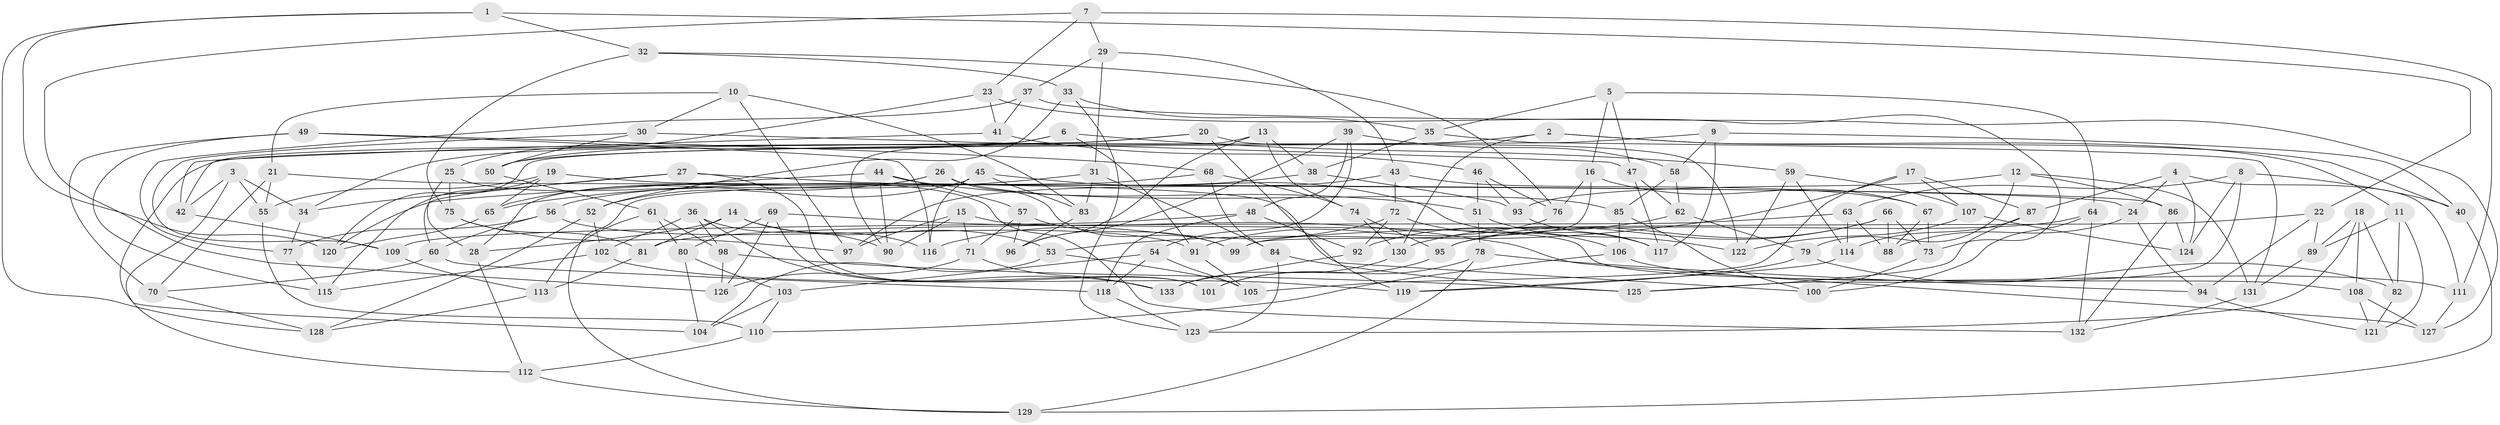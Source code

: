 // Generated by graph-tools (version 1.1) at 2025/50/03/09/25 03:50:44]
// undirected, 133 vertices, 266 edges
graph export_dot {
graph [start="1"]
  node [color=gray90,style=filled];
  1;
  2;
  3;
  4;
  5;
  6;
  7;
  8;
  9;
  10;
  11;
  12;
  13;
  14;
  15;
  16;
  17;
  18;
  19;
  20;
  21;
  22;
  23;
  24;
  25;
  26;
  27;
  28;
  29;
  30;
  31;
  32;
  33;
  34;
  35;
  36;
  37;
  38;
  39;
  40;
  41;
  42;
  43;
  44;
  45;
  46;
  47;
  48;
  49;
  50;
  51;
  52;
  53;
  54;
  55;
  56;
  57;
  58;
  59;
  60;
  61;
  62;
  63;
  64;
  65;
  66;
  67;
  68;
  69;
  70;
  71;
  72;
  73;
  74;
  75;
  76;
  77;
  78;
  79;
  80;
  81;
  82;
  83;
  84;
  85;
  86;
  87;
  88;
  89;
  90;
  91;
  92;
  93;
  94;
  95;
  96;
  97;
  98;
  99;
  100;
  101;
  102;
  103;
  104;
  105;
  106;
  107;
  108;
  109;
  110;
  111;
  112;
  113;
  114;
  115;
  116;
  117;
  118;
  119;
  120;
  121;
  122;
  123;
  124;
  125;
  126;
  127;
  128;
  129;
  130;
  131;
  132;
  133;
  1 -- 22;
  1 -- 120;
  1 -- 128;
  1 -- 32;
  2 -- 50;
  2 -- 40;
  2 -- 130;
  2 -- 11;
  3 -- 55;
  3 -- 42;
  3 -- 34;
  3 -- 112;
  4 -- 24;
  4 -- 111;
  4 -- 124;
  4 -- 87;
  5 -- 16;
  5 -- 35;
  5 -- 47;
  5 -- 64;
  6 -- 34;
  6 -- 59;
  6 -- 42;
  6 -- 91;
  7 -- 29;
  7 -- 111;
  7 -- 126;
  7 -- 23;
  8 -- 124;
  8 -- 63;
  8 -- 125;
  8 -- 40;
  9 -- 40;
  9 -- 58;
  9 -- 117;
  9 -- 120;
  10 -- 21;
  10 -- 97;
  10 -- 83;
  10 -- 30;
  11 -- 121;
  11 -- 82;
  11 -- 89;
  12 -- 86;
  12 -- 79;
  12 -- 131;
  12 -- 93;
  13 -- 96;
  13 -- 90;
  13 -- 38;
  13 -- 74;
  14 -- 116;
  14 -- 28;
  14 -- 81;
  14 -- 53;
  15 -- 71;
  15 -- 90;
  15 -- 97;
  15 -- 108;
  16 -- 76;
  16 -- 67;
  16 -- 99;
  17 -- 87;
  17 -- 107;
  17 -- 53;
  17 -- 105;
  18 -- 89;
  18 -- 82;
  18 -- 108;
  18 -- 123;
  19 -- 65;
  19 -- 86;
  19 -- 115;
  19 -- 55;
  20 -- 50;
  20 -- 119;
  20 -- 104;
  20 -- 122;
  21 -- 70;
  21 -- 55;
  21 -- 24;
  22 -- 89;
  22 -- 94;
  22 -- 99;
  23 -- 41;
  23 -- 73;
  23 -- 25;
  24 -- 88;
  24 -- 94;
  25 -- 28;
  25 -- 132;
  25 -- 75;
  26 -- 65;
  26 -- 85;
  26 -- 28;
  26 -- 99;
  27 -- 101;
  27 -- 34;
  27 -- 60;
  27 -- 100;
  28 -- 112;
  29 -- 37;
  29 -- 43;
  29 -- 31;
  30 -- 47;
  30 -- 50;
  30 -- 109;
  31 -- 84;
  31 -- 65;
  31 -- 83;
  32 -- 76;
  32 -- 33;
  32 -- 75;
  33 -- 35;
  33 -- 52;
  33 -- 123;
  34 -- 77;
  35 -- 38;
  35 -- 131;
  36 -- 98;
  36 -- 90;
  36 -- 133;
  36 -- 102;
  37 -- 77;
  37 -- 41;
  37 -- 127;
  38 -- 56;
  38 -- 93;
  39 -- 54;
  39 -- 58;
  39 -- 48;
  39 -- 96;
  40 -- 129;
  41 -- 42;
  41 -- 46;
  42 -- 109;
  43 -- 72;
  43 -- 67;
  43 -- 97;
  44 -- 120;
  44 -- 57;
  44 -- 51;
  44 -- 90;
  45 -- 52;
  45 -- 83;
  45 -- 117;
  45 -- 116;
  46 -- 76;
  46 -- 51;
  46 -- 93;
  47 -- 62;
  47 -- 117;
  48 -- 109;
  48 -- 92;
  48 -- 118;
  49 -- 68;
  49 -- 116;
  49 -- 115;
  49 -- 70;
  50 -- 61;
  51 -- 78;
  51 -- 122;
  52 -- 102;
  52 -- 128;
  53 -- 105;
  53 -- 104;
  54 -- 105;
  54 -- 118;
  54 -- 103;
  55 -- 110;
  56 -- 77;
  56 -- 91;
  56 -- 60;
  57 -- 71;
  57 -- 96;
  57 -- 99;
  58 -- 62;
  58 -- 85;
  59 -- 114;
  59 -- 107;
  59 -- 122;
  60 -- 70;
  60 -- 118;
  61 -- 98;
  61 -- 80;
  61 -- 113;
  62 -- 92;
  62 -- 79;
  63 -- 81;
  63 -- 114;
  63 -- 88;
  64 -- 95;
  64 -- 100;
  64 -- 132;
  65 -- 120;
  66 -- 88;
  66 -- 73;
  66 -- 95;
  66 -- 130;
  67 -- 88;
  67 -- 73;
  68 -- 84;
  68 -- 74;
  68 -- 129;
  69 -- 127;
  69 -- 101;
  69 -- 126;
  69 -- 80;
  70 -- 128;
  71 -- 126;
  71 -- 133;
  72 -- 106;
  72 -- 92;
  72 -- 116;
  73 -- 100;
  74 -- 95;
  74 -- 130;
  75 -- 97;
  75 -- 81;
  76 -- 91;
  77 -- 115;
  78 -- 101;
  78 -- 129;
  78 -- 94;
  79 -- 119;
  79 -- 82;
  80 -- 104;
  80 -- 103;
  81 -- 113;
  82 -- 121;
  83 -- 96;
  84 -- 123;
  84 -- 125;
  85 -- 100;
  85 -- 106;
  86 -- 132;
  86 -- 124;
  87 -- 125;
  87 -- 114;
  89 -- 131;
  91 -- 105;
  92 -- 133;
  93 -- 117;
  94 -- 121;
  95 -- 101;
  98 -- 125;
  98 -- 126;
  102 -- 119;
  102 -- 115;
  103 -- 104;
  103 -- 110;
  106 -- 110;
  106 -- 111;
  107 -- 122;
  107 -- 124;
  108 -- 121;
  108 -- 127;
  109 -- 113;
  110 -- 112;
  111 -- 127;
  112 -- 129;
  113 -- 128;
  114 -- 119;
  118 -- 123;
  130 -- 133;
  131 -- 132;
}
